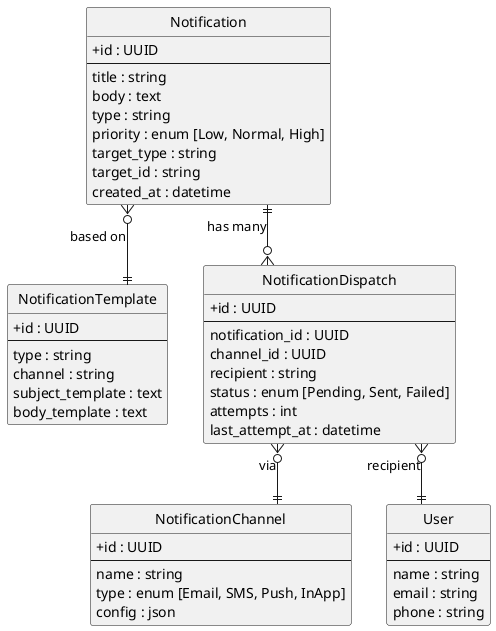@startuml
hide circle
skinparam linetype ortho
skinparam classAttributeIconSize 0

entity "Notification" as notif {
  + id : UUID
  --
  title : string
  body : text
  type : string
  priority : enum [Low, Normal, High]
  target_type : string
  target_id : string
  created_at : datetime
}

entity "NotificationTemplate" as tmpl {
  + id : UUID
  --
  type : string
  channel : string
  subject_template : text
  body_template : text
}

entity "NotificationChannel" as channel {
  + id : UUID
  --
  name : string
  type : enum [Email, SMS, Push, InApp]
  config : json
}

entity "NotificationDispatch" as dispatch {
  + id : UUID
  --
  notification_id : UUID
  channel_id : UUID
  recipient : string
  status : enum [Pending, Sent, Failed]
  attempts : int
  last_attempt_at : datetime
}

entity "User" as user {
  + id : UUID
  --
  name : string
  email : string
  phone : string
}

' Relationships
notif ||--o{ dispatch : "has many"
dispatch }o--|| channel : "via"
notif }o--|| tmpl : "based on"
dispatch }o--|| user : "recipient"

@enduml

/'
=======================
Sample Records
=======================

Notification
| id          | title             | body                            | type       | priority | target\_type | target\_id | created\_at          |
| ----------- | ----------------- | ------------------------------- | ---------- | -------- | ------------ | ---------- | -------------------- |
| `notif-001` | "Approval Needed" | "Your approval is requested..." | `Approval` | High     | `Approval`   | `appr-123` | 2025-07-17T10:23:00Z |


NotificationTemplate
| id         | type       | channel | subject\_template             | body\_template                            |
| ---------- | ---------- | ------- | ----------------------------- | ----------------------------------------- |
| `tmpl-001` | `Approval` | Email   | "Approval Request: {{title}}" | "Hi {{name}}, you have a pending request" |
| `tmpl-002` | `Approval` | InApp   | ""                            | "You have a pending approval."            |


NotificationChannel
| id         | name      | type  | config                                |
| ---------- | --------- | ----- | ------------------------------------- |
| `chan-001` | EmailSMTP | Email | `{ "smtp_host": "smtp.example.com" }` |
| `chan-002` | InApp     | InApp | `{}`                                  |


NotificationDispatch
| id         | notification\_id | channel\_id | recipient          | status  | attempts | last\_attempt\_at    |
| ---------- | ---------------- | ----------- | ------------------ | ------- | -------- | -------------------- |
| `disp-001` | `notif-001`      | `chan-001`  | `john@example.com` | Sent    | 1        | 2025-07-17T10:25:00Z |
| `disp-002` | `notif-001`      | `chan-002`  | `user-101`         | Pending | 0        | NULL                 |


User
| id       | name      | email                                       | phone         |
| -------- | --------- | ------------------------------------------- | ------------- |
| user-101 | John Wick | [john@example.com](mailto:john@example.com) | +621234567890 |

'/